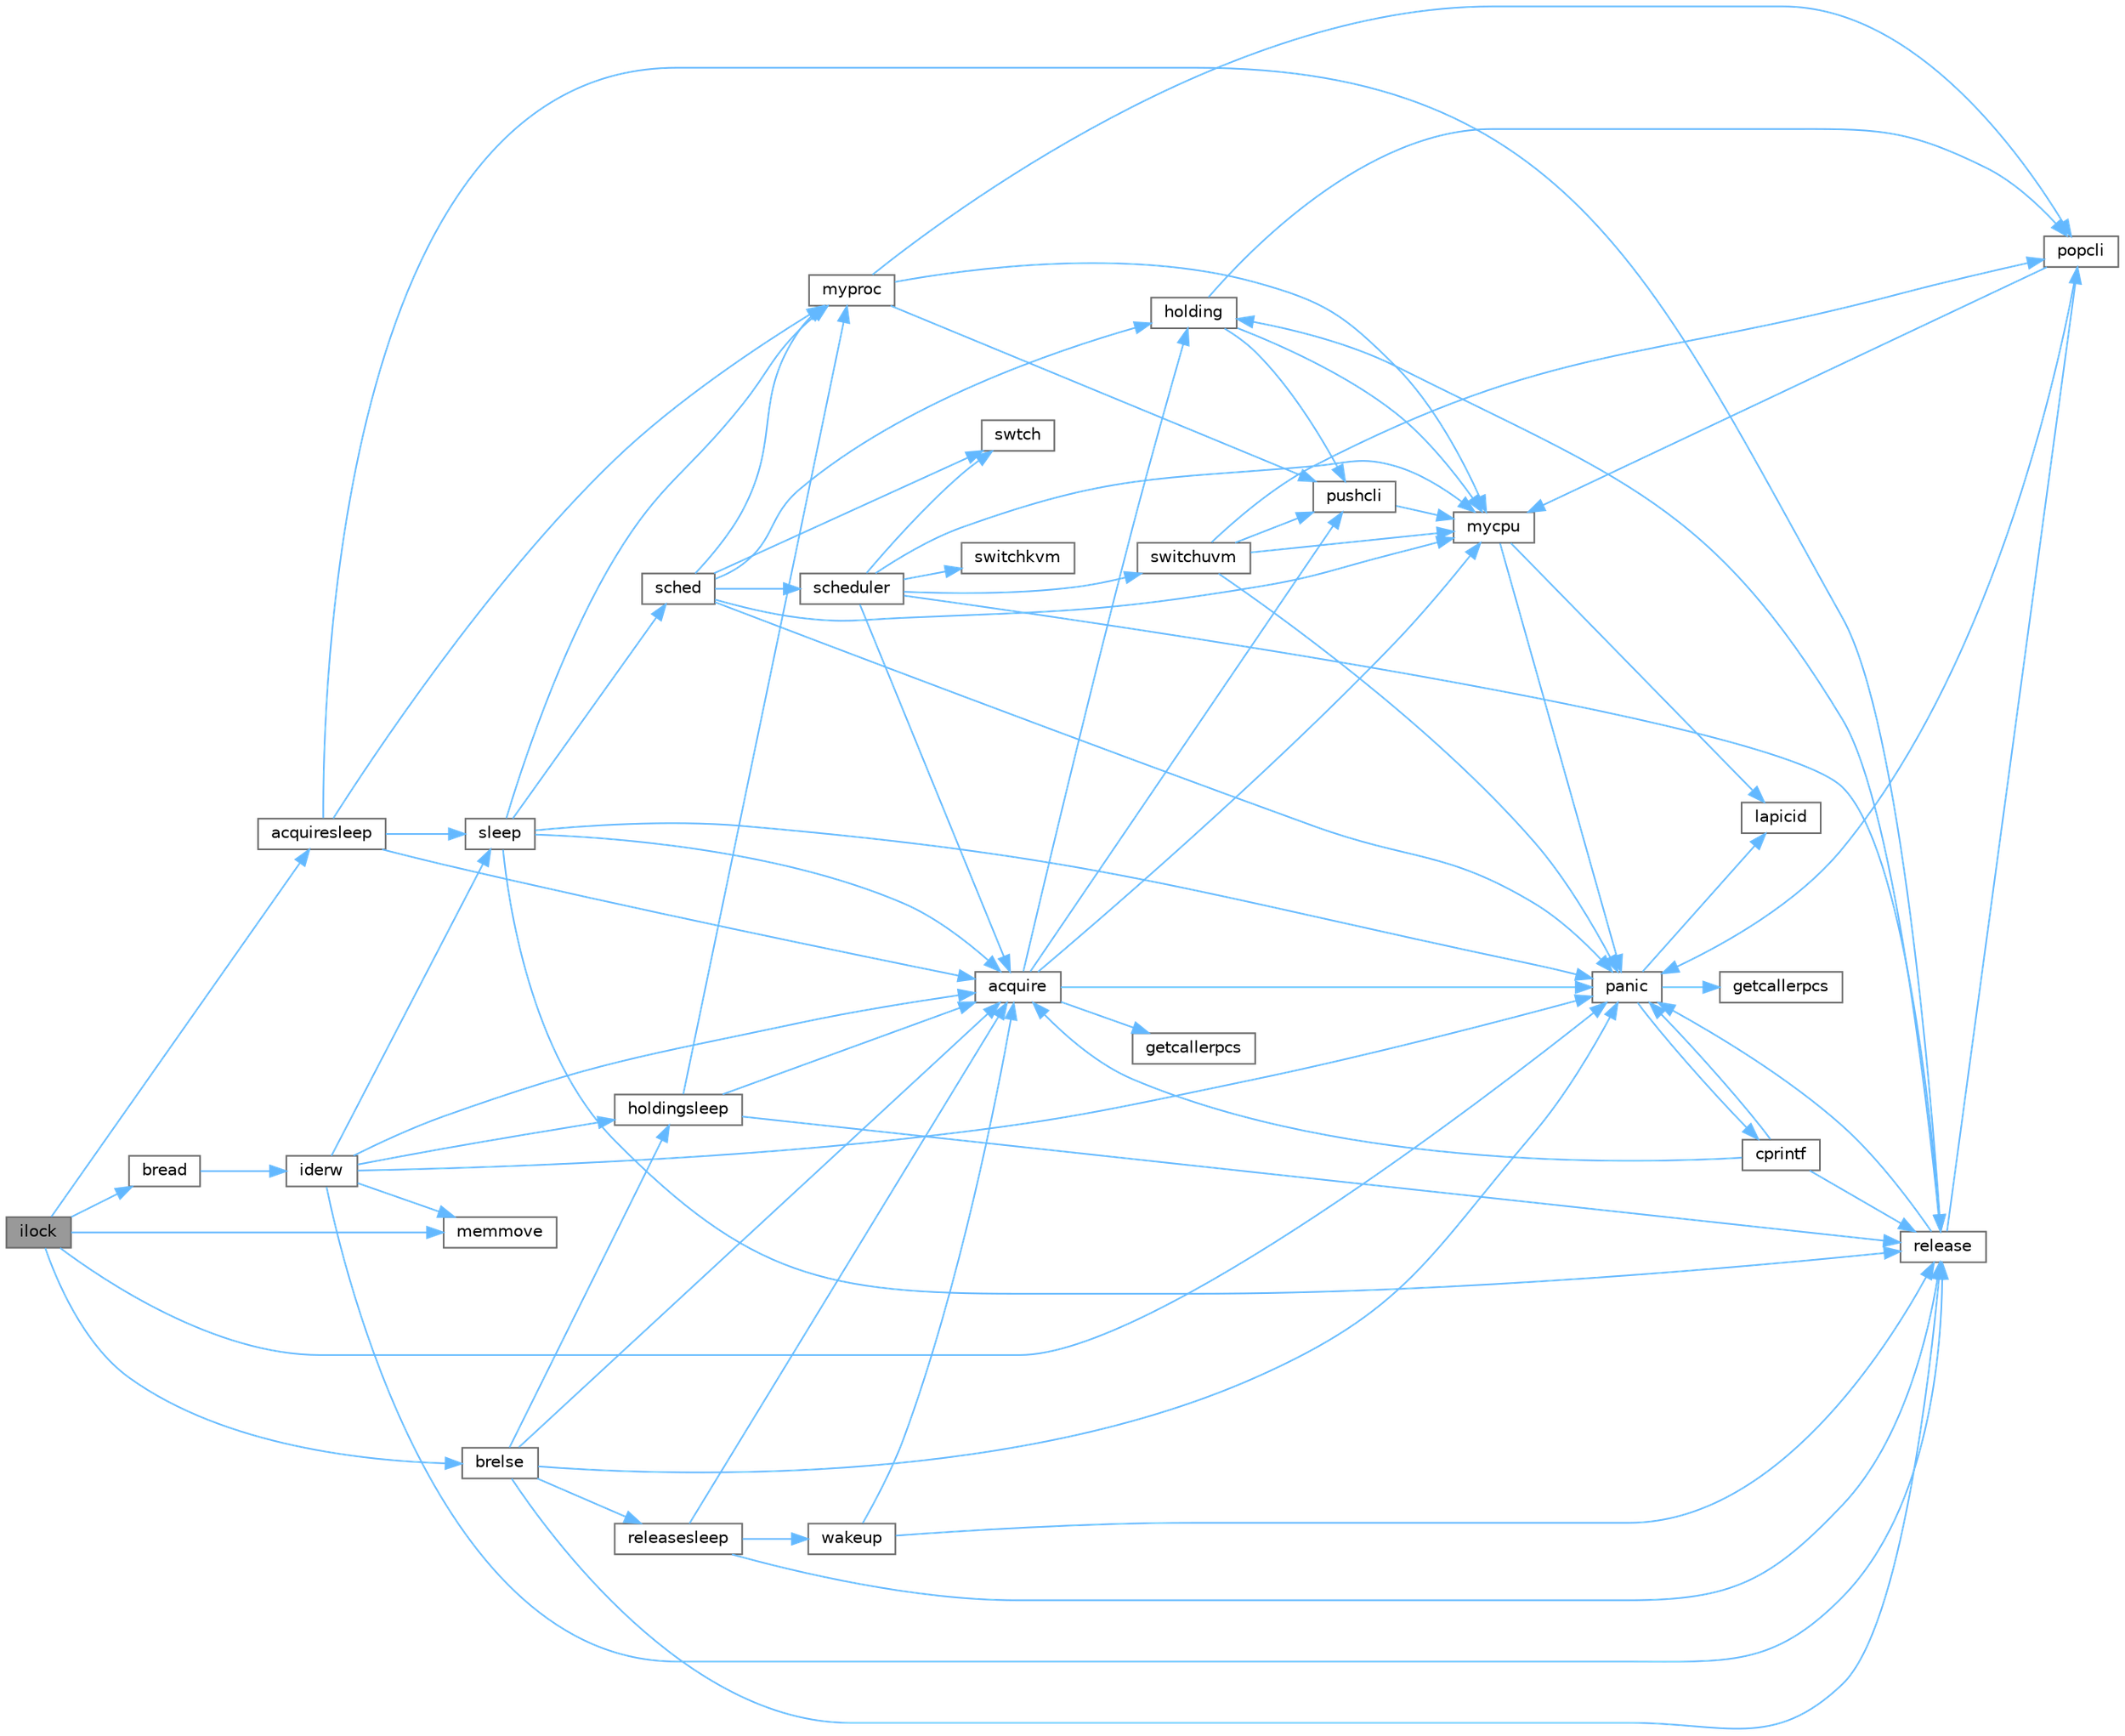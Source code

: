 digraph "ilock"
{
 // LATEX_PDF_SIZE
  bgcolor="transparent";
  edge [fontname=Helvetica,fontsize=10,labelfontname=Helvetica,labelfontsize=10];
  node [fontname=Helvetica,fontsize=10,shape=box,height=0.2,width=0.4];
  rankdir="LR";
  Node1 [id="Node000001",label="ilock",height=0.2,width=0.4,color="gray40", fillcolor="grey60", style="filled", fontcolor="black",tooltip=" "];
  Node1 -> Node2 [id="edge76_Node000001_Node000002",color="steelblue1",style="solid",tooltip=" "];
  Node2 [id="Node000002",label="acquiresleep",height=0.2,width=0.4,color="grey40", fillcolor="white", style="filled",URL="$d8/dd1/sleeplock_8c.html#aaad2d7a86d4859982dd9a132f5128ff2",tooltip=" "];
  Node2 -> Node3 [id="edge77_Node000002_Node000003",color="steelblue1",style="solid",tooltip=" "];
  Node3 [id="Node000003",label="acquire",height=0.2,width=0.4,color="grey40", fillcolor="white", style="filled",URL="$d3/d2d/spinlock_8c.html#aed377f16a085b00de3a4b32392adbdfb",tooltip=" "];
  Node3 -> Node4 [id="edge78_Node000003_Node000004",color="steelblue1",style="solid",tooltip=" "];
  Node4 [id="Node000004",label="getcallerpcs",height=0.2,width=0.4,color="grey40", fillcolor="white", style="filled",URL="$d3/d2d/spinlock_8c.html#a6ac35304ea80f01086b47edcc2328010",tooltip=" "];
  Node3 -> Node5 [id="edge79_Node000003_Node000005",color="steelblue1",style="solid",tooltip=" "];
  Node5 [id="Node000005",label="holding",height=0.2,width=0.4,color="grey40", fillcolor="white", style="filled",URL="$d3/d2d/spinlock_8c.html#aea48df3e5cfb903179ad3dc78ab502d9",tooltip=" "];
  Node5 -> Node6 [id="edge80_Node000005_Node000006",color="steelblue1",style="solid",tooltip=" "];
  Node6 [id="Node000006",label="mycpu",height=0.2,width=0.4,color="grey40", fillcolor="white", style="filled",URL="$d3/dda/proc_8c.html#ad427959ad025dabd8cd393b27ec39160",tooltip=" "];
  Node6 -> Node7 [id="edge81_Node000006_Node000007",color="steelblue1",style="solid",tooltip=" "];
  Node7 [id="Node000007",label="lapicid",height=0.2,width=0.4,color="grey40", fillcolor="white", style="filled",URL="$dc/df6/lapic_8c.html#a627f7996b64f99d885244a5102c85164",tooltip=" "];
  Node6 -> Node8 [id="edge82_Node000006_Node000008",color="steelblue1",style="solid",tooltip=" "];
  Node8 [id="Node000008",label="panic",height=0.2,width=0.4,color="grey40", fillcolor="white", style="filled",URL="$d0/d56/console_8c.html#a95c0aca5d6d7487933984f08b189917a",tooltip=" "];
  Node8 -> Node9 [id="edge83_Node000008_Node000009",color="steelblue1",style="solid",tooltip=" "];
  Node9 [id="Node000009",label="cprintf",height=0.2,width=0.4,color="grey40", fillcolor="white", style="filled",URL="$d0/d56/console_8c.html#a90f0742d846503e4ed1804f1df421ec6",tooltip=" "];
  Node9 -> Node3 [id="edge84_Node000009_Node000003",color="steelblue1",style="solid",tooltip=" "];
  Node9 -> Node8 [id="edge85_Node000009_Node000008",color="steelblue1",style="solid",tooltip=" "];
  Node9 -> Node10 [id="edge86_Node000009_Node000010",color="steelblue1",style="solid",tooltip=" "];
  Node10 [id="Node000010",label="release",height=0.2,width=0.4,color="grey40", fillcolor="white", style="filled",URL="$d3/d2d/spinlock_8c.html#a1cee376aa9a00e754bf5481cd5f3d97b",tooltip=" "];
  Node10 -> Node5 [id="edge87_Node000010_Node000005",color="steelblue1",style="solid",tooltip=" "];
  Node10 -> Node8 [id="edge88_Node000010_Node000008",color="steelblue1",style="solid",tooltip=" "];
  Node10 -> Node11 [id="edge89_Node000010_Node000011",color="steelblue1",style="solid",tooltip=" "];
  Node11 [id="Node000011",label="popcli",height=0.2,width=0.4,color="grey40", fillcolor="white", style="filled",URL="$d3/d2d/spinlock_8c.html#ae3424f669269fef400ce29c3aeb43fdb",tooltip=" "];
  Node11 -> Node6 [id="edge90_Node000011_Node000006",color="steelblue1",style="solid",tooltip=" "];
  Node11 -> Node8 [id="edge91_Node000011_Node000008",color="steelblue1",style="solid",tooltip=" "];
  Node8 -> Node12 [id="edge92_Node000008_Node000012",color="steelblue1",style="solid",tooltip=" "];
  Node12 [id="Node000012",label="getcallerpcs",height=0.2,width=0.4,color="grey40", fillcolor="white", style="filled",URL="$d5/d64/defs_8h.html#a4105de9e2969515d6c6c795c4386f69f",tooltip=" "];
  Node8 -> Node7 [id="edge93_Node000008_Node000007",color="steelblue1",style="solid",tooltip=" "];
  Node5 -> Node11 [id="edge94_Node000005_Node000011",color="steelblue1",style="solid",tooltip=" "];
  Node5 -> Node13 [id="edge95_Node000005_Node000013",color="steelblue1",style="solid",tooltip=" "];
  Node13 [id="Node000013",label="pushcli",height=0.2,width=0.4,color="grey40", fillcolor="white", style="filled",URL="$d3/d2d/spinlock_8c.html#a206b749d1b7768dadce61cbcde7e0f1c",tooltip=" "];
  Node13 -> Node6 [id="edge96_Node000013_Node000006",color="steelblue1",style="solid",tooltip=" "];
  Node3 -> Node6 [id="edge97_Node000003_Node000006",color="steelblue1",style="solid",tooltip=" "];
  Node3 -> Node8 [id="edge98_Node000003_Node000008",color="steelblue1",style="solid",tooltip=" "];
  Node3 -> Node13 [id="edge99_Node000003_Node000013",color="steelblue1",style="solid",tooltip=" "];
  Node2 -> Node14 [id="edge100_Node000002_Node000014",color="steelblue1",style="solid",tooltip=" "];
  Node14 [id="Node000014",label="myproc",height=0.2,width=0.4,color="grey40", fillcolor="white", style="filled",URL="$d3/dda/proc_8c.html#a41af0935f3989aae450cf8988cd9c3a9",tooltip=" "];
  Node14 -> Node6 [id="edge101_Node000014_Node000006",color="steelblue1",style="solid",tooltip=" "];
  Node14 -> Node11 [id="edge102_Node000014_Node000011",color="steelblue1",style="solid",tooltip=" "];
  Node14 -> Node13 [id="edge103_Node000014_Node000013",color="steelblue1",style="solid",tooltip=" "];
  Node2 -> Node10 [id="edge104_Node000002_Node000010",color="steelblue1",style="solid",tooltip=" "];
  Node2 -> Node15 [id="edge105_Node000002_Node000015",color="steelblue1",style="solid",tooltip=" "];
  Node15 [id="Node000015",label="sleep",height=0.2,width=0.4,color="grey40", fillcolor="white", style="filled",URL="$d3/dda/proc_8c.html#ae70cc0370342e46f6db3bec367232457",tooltip=" "];
  Node15 -> Node3 [id="edge106_Node000015_Node000003",color="steelblue1",style="solid",tooltip=" "];
  Node15 -> Node14 [id="edge107_Node000015_Node000014",color="steelblue1",style="solid",tooltip=" "];
  Node15 -> Node8 [id="edge108_Node000015_Node000008",color="steelblue1",style="solid",tooltip=" "];
  Node15 -> Node10 [id="edge109_Node000015_Node000010",color="steelblue1",style="solid",tooltip=" "];
  Node15 -> Node16 [id="edge110_Node000015_Node000016",color="steelblue1",style="solid",tooltip=" "];
  Node16 [id="Node000016",label="sched",height=0.2,width=0.4,color="grey40", fillcolor="white", style="filled",URL="$d3/dda/proc_8c.html#ad788da91743c333b5bed7c4a0dd12365",tooltip=" "];
  Node16 -> Node5 [id="edge111_Node000016_Node000005",color="steelblue1",style="solid",tooltip=" "];
  Node16 -> Node6 [id="edge112_Node000016_Node000006",color="steelblue1",style="solid",tooltip=" "];
  Node16 -> Node14 [id="edge113_Node000016_Node000014",color="steelblue1",style="solid",tooltip=" "];
  Node16 -> Node8 [id="edge114_Node000016_Node000008",color="steelblue1",style="solid",tooltip=" "];
  Node16 -> Node17 [id="edge115_Node000016_Node000017",color="steelblue1",style="solid",tooltip=" "];
  Node17 [id="Node000017",label="scheduler",height=0.2,width=0.4,color="grey40", fillcolor="white", style="filled",URL="$d3/dda/proc_8c.html#a9fa00b0be5d3c4781048861e2506eb63",tooltip=" "];
  Node17 -> Node3 [id="edge116_Node000017_Node000003",color="steelblue1",style="solid",tooltip=" "];
  Node17 -> Node6 [id="edge117_Node000017_Node000006",color="steelblue1",style="solid",tooltip=" "];
  Node17 -> Node10 [id="edge118_Node000017_Node000010",color="steelblue1",style="solid",tooltip=" "];
  Node17 -> Node18 [id="edge119_Node000017_Node000018",color="steelblue1",style="solid",tooltip=" "];
  Node18 [id="Node000018",label="switchkvm",height=0.2,width=0.4,color="grey40", fillcolor="white", style="filled",URL="$de/de9/vm_8c.html#a02ca0670bc1fe12e38453082631ff360",tooltip=" "];
  Node17 -> Node19 [id="edge120_Node000017_Node000019",color="steelblue1",style="solid",tooltip=" "];
  Node19 [id="Node000019",label="switchuvm",height=0.2,width=0.4,color="grey40", fillcolor="white", style="filled",URL="$de/de9/vm_8c.html#a87c90f0ab2a1b11c2b55f4e483bb8493",tooltip=" "];
  Node19 -> Node6 [id="edge121_Node000019_Node000006",color="steelblue1",style="solid",tooltip=" "];
  Node19 -> Node8 [id="edge122_Node000019_Node000008",color="steelblue1",style="solid",tooltip=" "];
  Node19 -> Node11 [id="edge123_Node000019_Node000011",color="steelblue1",style="solid",tooltip=" "];
  Node19 -> Node13 [id="edge124_Node000019_Node000013",color="steelblue1",style="solid",tooltip=" "];
  Node17 -> Node20 [id="edge125_Node000017_Node000020",color="steelblue1",style="solid",tooltip=" "];
  Node20 [id="Node000020",label="swtch",height=0.2,width=0.4,color="grey40", fillcolor="white", style="filled",URL="$d5/d64/defs_8h.html#a1d9e7047d3dfb57809a2541d8387705e",tooltip=" "];
  Node16 -> Node20 [id="edge126_Node000016_Node000020",color="steelblue1",style="solid",tooltip=" "];
  Node1 -> Node21 [id="edge127_Node000001_Node000021",color="steelblue1",style="solid",tooltip=" "];
  Node21 [id="Node000021",label="bread",height=0.2,width=0.4,color="grey40", fillcolor="white", style="filled",URL="$dc/de6/bio_8c.html#a30b8d2ef2300ed8e3d879a428fe39898",tooltip=" "];
  Node21 -> Node22 [id="edge128_Node000021_Node000022",color="steelblue1",style="solid",tooltip=" "];
  Node22 [id="Node000022",label="iderw",height=0.2,width=0.4,color="grey40", fillcolor="white", style="filled",URL="$da/d9b/memide_8c.html#a7f36b008f02088c86f76e98e05b55af5",tooltip=" "];
  Node22 -> Node3 [id="edge129_Node000022_Node000003",color="steelblue1",style="solid",tooltip=" "];
  Node22 -> Node23 [id="edge130_Node000022_Node000023",color="steelblue1",style="solid",tooltip=" "];
  Node23 [id="Node000023",label="holdingsleep",height=0.2,width=0.4,color="grey40", fillcolor="white", style="filled",URL="$d8/dd1/sleeplock_8c.html#a6fdbe54cbecd8fc67d74793b27adcf05",tooltip=" "];
  Node23 -> Node3 [id="edge131_Node000023_Node000003",color="steelblue1",style="solid",tooltip=" "];
  Node23 -> Node14 [id="edge132_Node000023_Node000014",color="steelblue1",style="solid",tooltip=" "];
  Node23 -> Node10 [id="edge133_Node000023_Node000010",color="steelblue1",style="solid",tooltip=" "];
  Node22 -> Node24 [id="edge134_Node000022_Node000024",color="steelblue1",style="solid",tooltip=" "];
  Node24 [id="Node000024",label="memmove",height=0.2,width=0.4,color="grey40", fillcolor="white", style="filled",URL="$d1/db0/string_8c.html#a07f97e2ed1ce37955192d52de8f4911f",tooltip=" "];
  Node22 -> Node8 [id="edge135_Node000022_Node000008",color="steelblue1",style="solid",tooltip=" "];
  Node22 -> Node10 [id="edge136_Node000022_Node000010",color="steelblue1",style="solid",tooltip=" "];
  Node22 -> Node15 [id="edge137_Node000022_Node000015",color="steelblue1",style="solid",tooltip=" "];
  Node1 -> Node25 [id="edge138_Node000001_Node000025",color="steelblue1",style="solid",tooltip=" "];
  Node25 [id="Node000025",label="brelse",height=0.2,width=0.4,color="grey40", fillcolor="white", style="filled",URL="$dc/de6/bio_8c.html#ab5335aeb503731104314321a78a6d727",tooltip=" "];
  Node25 -> Node3 [id="edge139_Node000025_Node000003",color="steelblue1",style="solid",tooltip=" "];
  Node25 -> Node23 [id="edge140_Node000025_Node000023",color="steelblue1",style="solid",tooltip=" "];
  Node25 -> Node8 [id="edge141_Node000025_Node000008",color="steelblue1",style="solid",tooltip=" "];
  Node25 -> Node10 [id="edge142_Node000025_Node000010",color="steelblue1",style="solid",tooltip=" "];
  Node25 -> Node26 [id="edge143_Node000025_Node000026",color="steelblue1",style="solid",tooltip=" "];
  Node26 [id="Node000026",label="releasesleep",height=0.2,width=0.4,color="grey40", fillcolor="white", style="filled",URL="$d8/dd1/sleeplock_8c.html#aa997067c2c9bfef15af6fa0a10c20f4a",tooltip=" "];
  Node26 -> Node3 [id="edge144_Node000026_Node000003",color="steelblue1",style="solid",tooltip=" "];
  Node26 -> Node10 [id="edge145_Node000026_Node000010",color="steelblue1",style="solid",tooltip=" "];
  Node26 -> Node27 [id="edge146_Node000026_Node000027",color="steelblue1",style="solid",tooltip=" "];
  Node27 [id="Node000027",label="wakeup",height=0.2,width=0.4,color="grey40", fillcolor="white", style="filled",URL="$d3/dda/proc_8c.html#a4a34d9f03e436cfa09b88f735f6ee952",tooltip=" "];
  Node27 -> Node3 [id="edge147_Node000027_Node000003",color="steelblue1",style="solid",tooltip=" "];
  Node27 -> Node10 [id="edge148_Node000027_Node000010",color="steelblue1",style="solid",tooltip=" "];
  Node1 -> Node24 [id="edge149_Node000001_Node000024",color="steelblue1",style="solid",tooltip=" "];
  Node1 -> Node8 [id="edge150_Node000001_Node000008",color="steelblue1",style="solid",tooltip=" "];
}

